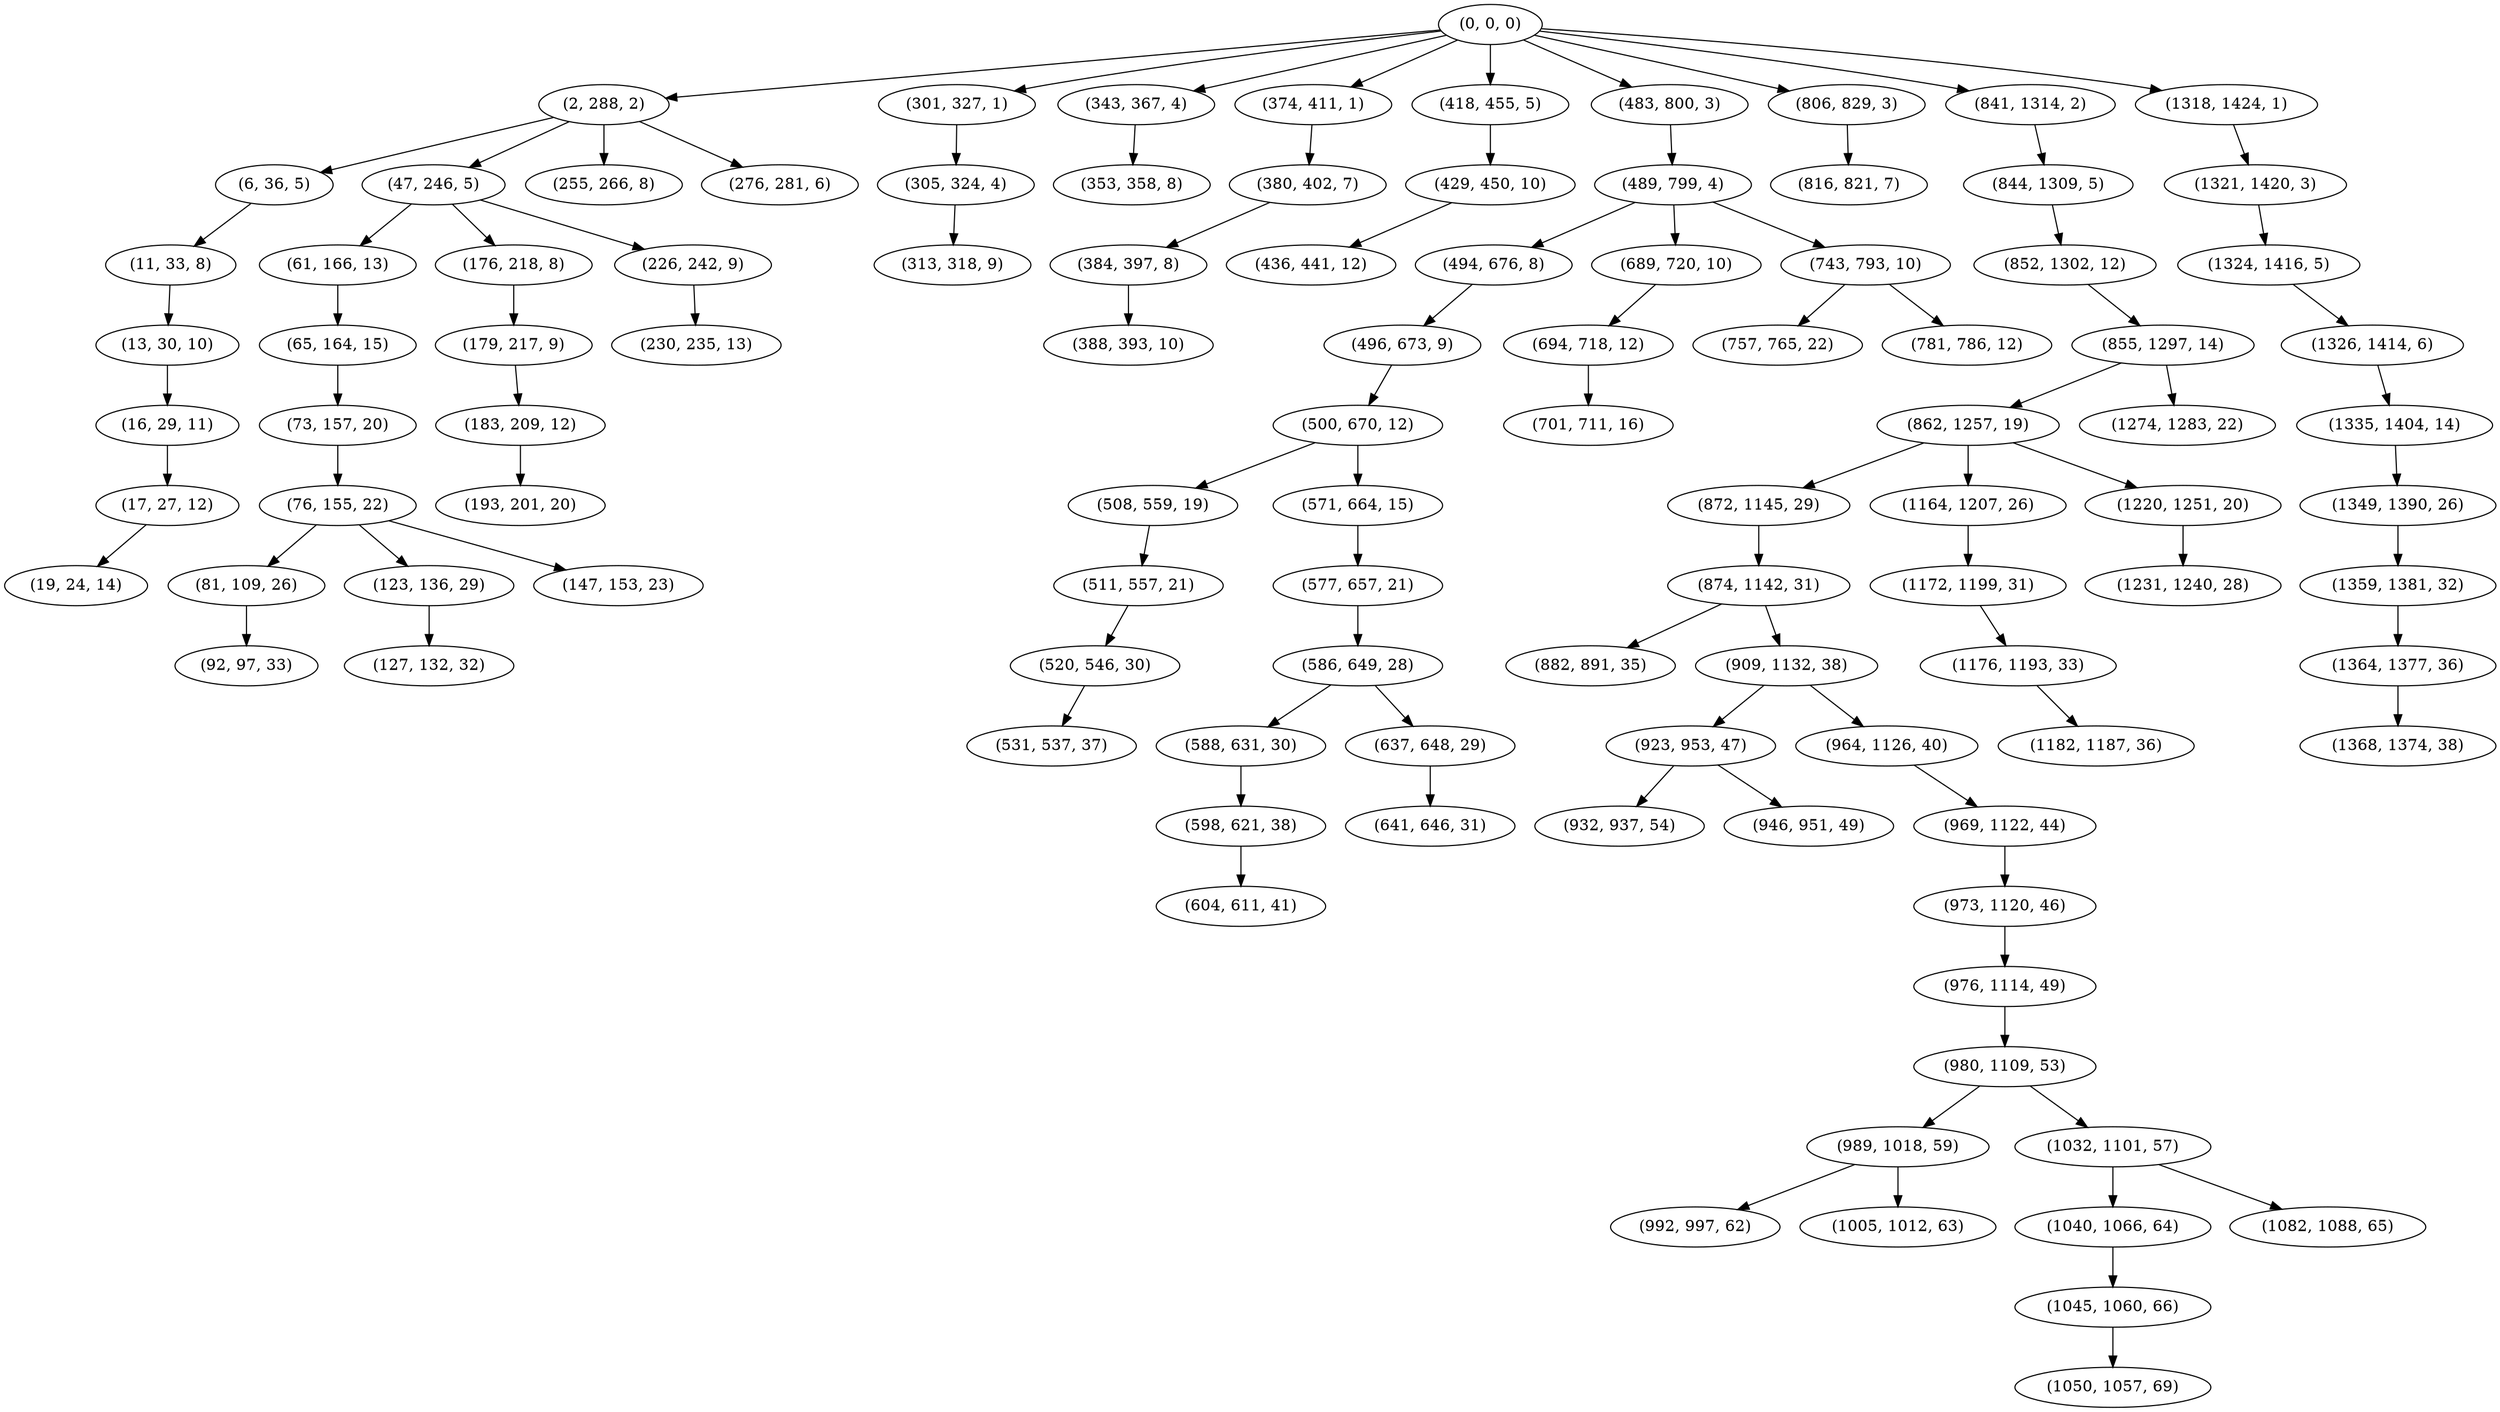 digraph tree {
    "(0, 0, 0)";
    "(2, 288, 2)";
    "(6, 36, 5)";
    "(11, 33, 8)";
    "(13, 30, 10)";
    "(16, 29, 11)";
    "(17, 27, 12)";
    "(19, 24, 14)";
    "(47, 246, 5)";
    "(61, 166, 13)";
    "(65, 164, 15)";
    "(73, 157, 20)";
    "(76, 155, 22)";
    "(81, 109, 26)";
    "(92, 97, 33)";
    "(123, 136, 29)";
    "(127, 132, 32)";
    "(147, 153, 23)";
    "(176, 218, 8)";
    "(179, 217, 9)";
    "(183, 209, 12)";
    "(193, 201, 20)";
    "(226, 242, 9)";
    "(230, 235, 13)";
    "(255, 266, 8)";
    "(276, 281, 6)";
    "(301, 327, 1)";
    "(305, 324, 4)";
    "(313, 318, 9)";
    "(343, 367, 4)";
    "(353, 358, 8)";
    "(374, 411, 1)";
    "(380, 402, 7)";
    "(384, 397, 8)";
    "(388, 393, 10)";
    "(418, 455, 5)";
    "(429, 450, 10)";
    "(436, 441, 12)";
    "(483, 800, 3)";
    "(489, 799, 4)";
    "(494, 676, 8)";
    "(496, 673, 9)";
    "(500, 670, 12)";
    "(508, 559, 19)";
    "(511, 557, 21)";
    "(520, 546, 30)";
    "(531, 537, 37)";
    "(571, 664, 15)";
    "(577, 657, 21)";
    "(586, 649, 28)";
    "(588, 631, 30)";
    "(598, 621, 38)";
    "(604, 611, 41)";
    "(637, 648, 29)";
    "(641, 646, 31)";
    "(689, 720, 10)";
    "(694, 718, 12)";
    "(701, 711, 16)";
    "(743, 793, 10)";
    "(757, 765, 22)";
    "(781, 786, 12)";
    "(806, 829, 3)";
    "(816, 821, 7)";
    "(841, 1314, 2)";
    "(844, 1309, 5)";
    "(852, 1302, 12)";
    "(855, 1297, 14)";
    "(862, 1257, 19)";
    "(872, 1145, 29)";
    "(874, 1142, 31)";
    "(882, 891, 35)";
    "(909, 1132, 38)";
    "(923, 953, 47)";
    "(932, 937, 54)";
    "(946, 951, 49)";
    "(964, 1126, 40)";
    "(969, 1122, 44)";
    "(973, 1120, 46)";
    "(976, 1114, 49)";
    "(980, 1109, 53)";
    "(989, 1018, 59)";
    "(992, 997, 62)";
    "(1005, 1012, 63)";
    "(1032, 1101, 57)";
    "(1040, 1066, 64)";
    "(1045, 1060, 66)";
    "(1050, 1057, 69)";
    "(1082, 1088, 65)";
    "(1164, 1207, 26)";
    "(1172, 1199, 31)";
    "(1176, 1193, 33)";
    "(1182, 1187, 36)";
    "(1220, 1251, 20)";
    "(1231, 1240, 28)";
    "(1274, 1283, 22)";
    "(1318, 1424, 1)";
    "(1321, 1420, 3)";
    "(1324, 1416, 5)";
    "(1326, 1414, 6)";
    "(1335, 1404, 14)";
    "(1349, 1390, 26)";
    "(1359, 1381, 32)";
    "(1364, 1377, 36)";
    "(1368, 1374, 38)";
    "(0, 0, 0)" -> "(2, 288, 2)";
    "(0, 0, 0)" -> "(301, 327, 1)";
    "(0, 0, 0)" -> "(343, 367, 4)";
    "(0, 0, 0)" -> "(374, 411, 1)";
    "(0, 0, 0)" -> "(418, 455, 5)";
    "(0, 0, 0)" -> "(483, 800, 3)";
    "(0, 0, 0)" -> "(806, 829, 3)";
    "(0, 0, 0)" -> "(841, 1314, 2)";
    "(0, 0, 0)" -> "(1318, 1424, 1)";
    "(2, 288, 2)" -> "(6, 36, 5)";
    "(2, 288, 2)" -> "(47, 246, 5)";
    "(2, 288, 2)" -> "(255, 266, 8)";
    "(2, 288, 2)" -> "(276, 281, 6)";
    "(6, 36, 5)" -> "(11, 33, 8)";
    "(11, 33, 8)" -> "(13, 30, 10)";
    "(13, 30, 10)" -> "(16, 29, 11)";
    "(16, 29, 11)" -> "(17, 27, 12)";
    "(17, 27, 12)" -> "(19, 24, 14)";
    "(47, 246, 5)" -> "(61, 166, 13)";
    "(47, 246, 5)" -> "(176, 218, 8)";
    "(47, 246, 5)" -> "(226, 242, 9)";
    "(61, 166, 13)" -> "(65, 164, 15)";
    "(65, 164, 15)" -> "(73, 157, 20)";
    "(73, 157, 20)" -> "(76, 155, 22)";
    "(76, 155, 22)" -> "(81, 109, 26)";
    "(76, 155, 22)" -> "(123, 136, 29)";
    "(76, 155, 22)" -> "(147, 153, 23)";
    "(81, 109, 26)" -> "(92, 97, 33)";
    "(123, 136, 29)" -> "(127, 132, 32)";
    "(176, 218, 8)" -> "(179, 217, 9)";
    "(179, 217, 9)" -> "(183, 209, 12)";
    "(183, 209, 12)" -> "(193, 201, 20)";
    "(226, 242, 9)" -> "(230, 235, 13)";
    "(301, 327, 1)" -> "(305, 324, 4)";
    "(305, 324, 4)" -> "(313, 318, 9)";
    "(343, 367, 4)" -> "(353, 358, 8)";
    "(374, 411, 1)" -> "(380, 402, 7)";
    "(380, 402, 7)" -> "(384, 397, 8)";
    "(384, 397, 8)" -> "(388, 393, 10)";
    "(418, 455, 5)" -> "(429, 450, 10)";
    "(429, 450, 10)" -> "(436, 441, 12)";
    "(483, 800, 3)" -> "(489, 799, 4)";
    "(489, 799, 4)" -> "(494, 676, 8)";
    "(489, 799, 4)" -> "(689, 720, 10)";
    "(489, 799, 4)" -> "(743, 793, 10)";
    "(494, 676, 8)" -> "(496, 673, 9)";
    "(496, 673, 9)" -> "(500, 670, 12)";
    "(500, 670, 12)" -> "(508, 559, 19)";
    "(500, 670, 12)" -> "(571, 664, 15)";
    "(508, 559, 19)" -> "(511, 557, 21)";
    "(511, 557, 21)" -> "(520, 546, 30)";
    "(520, 546, 30)" -> "(531, 537, 37)";
    "(571, 664, 15)" -> "(577, 657, 21)";
    "(577, 657, 21)" -> "(586, 649, 28)";
    "(586, 649, 28)" -> "(588, 631, 30)";
    "(586, 649, 28)" -> "(637, 648, 29)";
    "(588, 631, 30)" -> "(598, 621, 38)";
    "(598, 621, 38)" -> "(604, 611, 41)";
    "(637, 648, 29)" -> "(641, 646, 31)";
    "(689, 720, 10)" -> "(694, 718, 12)";
    "(694, 718, 12)" -> "(701, 711, 16)";
    "(743, 793, 10)" -> "(757, 765, 22)";
    "(743, 793, 10)" -> "(781, 786, 12)";
    "(806, 829, 3)" -> "(816, 821, 7)";
    "(841, 1314, 2)" -> "(844, 1309, 5)";
    "(844, 1309, 5)" -> "(852, 1302, 12)";
    "(852, 1302, 12)" -> "(855, 1297, 14)";
    "(855, 1297, 14)" -> "(862, 1257, 19)";
    "(855, 1297, 14)" -> "(1274, 1283, 22)";
    "(862, 1257, 19)" -> "(872, 1145, 29)";
    "(862, 1257, 19)" -> "(1164, 1207, 26)";
    "(862, 1257, 19)" -> "(1220, 1251, 20)";
    "(872, 1145, 29)" -> "(874, 1142, 31)";
    "(874, 1142, 31)" -> "(882, 891, 35)";
    "(874, 1142, 31)" -> "(909, 1132, 38)";
    "(909, 1132, 38)" -> "(923, 953, 47)";
    "(909, 1132, 38)" -> "(964, 1126, 40)";
    "(923, 953, 47)" -> "(932, 937, 54)";
    "(923, 953, 47)" -> "(946, 951, 49)";
    "(964, 1126, 40)" -> "(969, 1122, 44)";
    "(969, 1122, 44)" -> "(973, 1120, 46)";
    "(973, 1120, 46)" -> "(976, 1114, 49)";
    "(976, 1114, 49)" -> "(980, 1109, 53)";
    "(980, 1109, 53)" -> "(989, 1018, 59)";
    "(980, 1109, 53)" -> "(1032, 1101, 57)";
    "(989, 1018, 59)" -> "(992, 997, 62)";
    "(989, 1018, 59)" -> "(1005, 1012, 63)";
    "(1032, 1101, 57)" -> "(1040, 1066, 64)";
    "(1032, 1101, 57)" -> "(1082, 1088, 65)";
    "(1040, 1066, 64)" -> "(1045, 1060, 66)";
    "(1045, 1060, 66)" -> "(1050, 1057, 69)";
    "(1164, 1207, 26)" -> "(1172, 1199, 31)";
    "(1172, 1199, 31)" -> "(1176, 1193, 33)";
    "(1176, 1193, 33)" -> "(1182, 1187, 36)";
    "(1220, 1251, 20)" -> "(1231, 1240, 28)";
    "(1318, 1424, 1)" -> "(1321, 1420, 3)";
    "(1321, 1420, 3)" -> "(1324, 1416, 5)";
    "(1324, 1416, 5)" -> "(1326, 1414, 6)";
    "(1326, 1414, 6)" -> "(1335, 1404, 14)";
    "(1335, 1404, 14)" -> "(1349, 1390, 26)";
    "(1349, 1390, 26)" -> "(1359, 1381, 32)";
    "(1359, 1381, 32)" -> "(1364, 1377, 36)";
    "(1364, 1377, 36)" -> "(1368, 1374, 38)";
}
